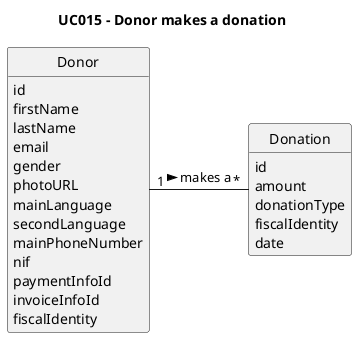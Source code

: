 @startuml
skinparam monochrome true
skinparam packageStyle rectangle
skinparam shadowing false

skinparam classAttributeIconSize 0

hide circle
hide methods

title UC015 - Donor makes a donation

class Donation {
    id
    amount
    donationType
    fiscalIdentity
    date
}

class Donor {
    id
    firstName
    lastName
    email
    gender
    photoURL
    mainLanguage
    secondLanguage
    mainPhoneNumber
    nif
    paymentInfoId
    invoiceInfoId
    fiscalIdentity
}

Donor "1   " - "   *" Donation : makes a >

@enduml